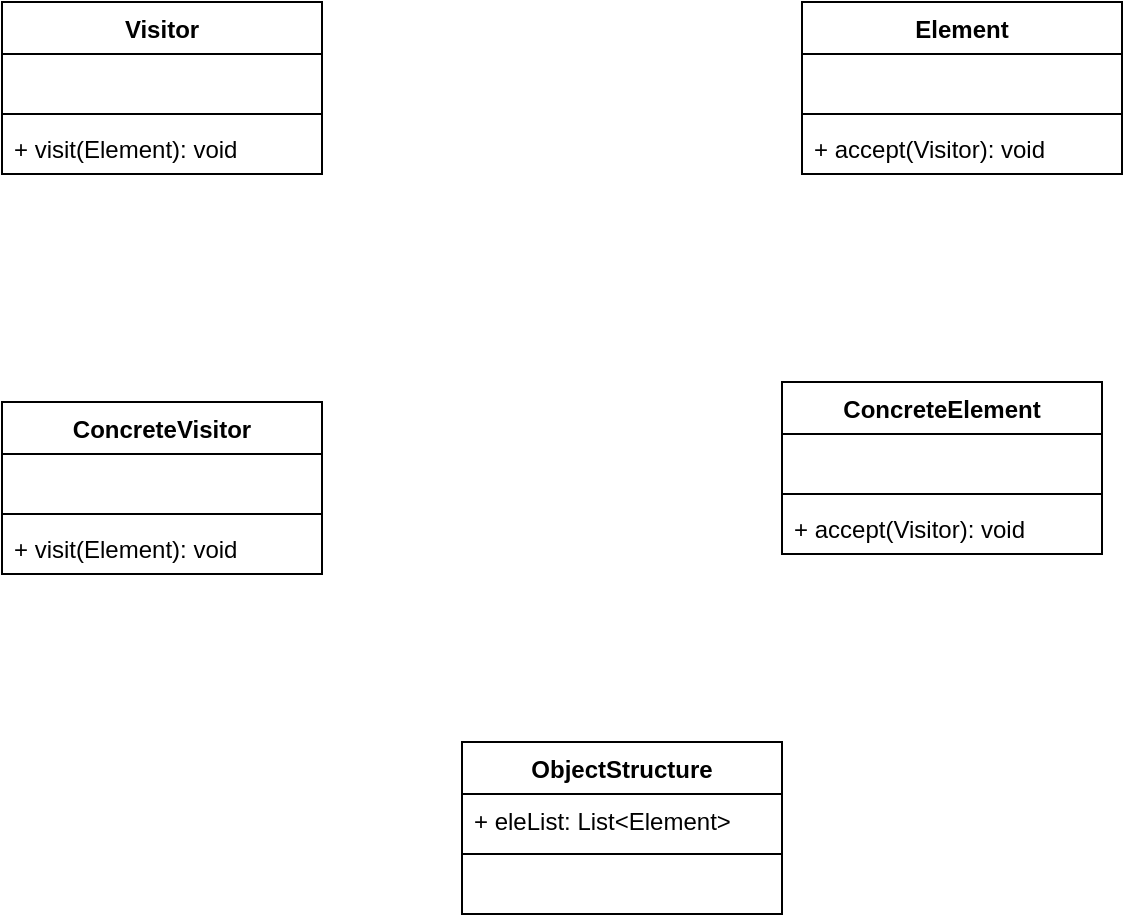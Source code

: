 <mxfile version="20.5.1" type="github">
  <diagram id="u-Vj6n_FVD8221bcSjQt" name="第 1 页">
    <mxGraphModel dx="1038" dy="579" grid="1" gridSize="10" guides="1" tooltips="1" connect="1" arrows="1" fold="1" page="1" pageScale="1" pageWidth="827" pageHeight="1169" math="0" shadow="0">
      <root>
        <mxCell id="0" />
        <mxCell id="1" parent="0" />
        <mxCell id="Rom32qPPrzZkxXhTR0Uo-1" value="Visitor" style="swimlane;fontStyle=1;align=center;verticalAlign=top;childLayout=stackLayout;horizontal=1;startSize=26;horizontalStack=0;resizeParent=1;resizeParentMax=0;resizeLast=0;collapsible=1;marginBottom=0;" vertex="1" parent="1">
          <mxGeometry x="210" y="140" width="160" height="86" as="geometry" />
        </mxCell>
        <mxCell id="Rom32qPPrzZkxXhTR0Uo-2" value=" " style="text;strokeColor=none;fillColor=none;align=left;verticalAlign=top;spacingLeft=4;spacingRight=4;overflow=hidden;rotatable=0;points=[[0,0.5],[1,0.5]];portConstraint=eastwest;" vertex="1" parent="Rom32qPPrzZkxXhTR0Uo-1">
          <mxGeometry y="26" width="160" height="26" as="geometry" />
        </mxCell>
        <mxCell id="Rom32qPPrzZkxXhTR0Uo-3" value="" style="line;strokeWidth=1;fillColor=none;align=left;verticalAlign=middle;spacingTop=-1;spacingLeft=3;spacingRight=3;rotatable=0;labelPosition=right;points=[];portConstraint=eastwest;strokeColor=inherit;" vertex="1" parent="Rom32qPPrzZkxXhTR0Uo-1">
          <mxGeometry y="52" width="160" height="8" as="geometry" />
        </mxCell>
        <mxCell id="Rom32qPPrzZkxXhTR0Uo-4" value="+ visit(Element): void" style="text;strokeColor=none;fillColor=none;align=left;verticalAlign=top;spacingLeft=4;spacingRight=4;overflow=hidden;rotatable=0;points=[[0,0.5],[1,0.5]];portConstraint=eastwest;" vertex="1" parent="Rom32qPPrzZkxXhTR0Uo-1">
          <mxGeometry y="60" width="160" height="26" as="geometry" />
        </mxCell>
        <mxCell id="Rom32qPPrzZkxXhTR0Uo-5" value="ConcreteVisitor" style="swimlane;fontStyle=1;align=center;verticalAlign=top;childLayout=stackLayout;horizontal=1;startSize=26;horizontalStack=0;resizeParent=1;resizeParentMax=0;resizeLast=0;collapsible=1;marginBottom=0;" vertex="1" parent="1">
          <mxGeometry x="210" y="340" width="160" height="86" as="geometry" />
        </mxCell>
        <mxCell id="Rom32qPPrzZkxXhTR0Uo-6" value=" " style="text;strokeColor=none;fillColor=none;align=left;verticalAlign=top;spacingLeft=4;spacingRight=4;overflow=hidden;rotatable=0;points=[[0,0.5],[1,0.5]];portConstraint=eastwest;" vertex="1" parent="Rom32qPPrzZkxXhTR0Uo-5">
          <mxGeometry y="26" width="160" height="26" as="geometry" />
        </mxCell>
        <mxCell id="Rom32qPPrzZkxXhTR0Uo-7" value="" style="line;strokeWidth=1;fillColor=none;align=left;verticalAlign=middle;spacingTop=-1;spacingLeft=3;spacingRight=3;rotatable=0;labelPosition=right;points=[];portConstraint=eastwest;strokeColor=inherit;" vertex="1" parent="Rom32qPPrzZkxXhTR0Uo-5">
          <mxGeometry y="52" width="160" height="8" as="geometry" />
        </mxCell>
        <mxCell id="Rom32qPPrzZkxXhTR0Uo-8" value="+ visit(Element): void" style="text;strokeColor=none;fillColor=none;align=left;verticalAlign=top;spacingLeft=4;spacingRight=4;overflow=hidden;rotatable=0;points=[[0,0.5],[1,0.5]];portConstraint=eastwest;" vertex="1" parent="Rom32qPPrzZkxXhTR0Uo-5">
          <mxGeometry y="60" width="160" height="26" as="geometry" />
        </mxCell>
        <mxCell id="Rom32qPPrzZkxXhTR0Uo-9" value="Element" style="swimlane;fontStyle=1;align=center;verticalAlign=top;childLayout=stackLayout;horizontal=1;startSize=26;horizontalStack=0;resizeParent=1;resizeParentMax=0;resizeLast=0;collapsible=1;marginBottom=0;" vertex="1" parent="1">
          <mxGeometry x="610" y="140" width="160" height="86" as="geometry" />
        </mxCell>
        <mxCell id="Rom32qPPrzZkxXhTR0Uo-10" value=" " style="text;strokeColor=none;fillColor=none;align=left;verticalAlign=top;spacingLeft=4;spacingRight=4;overflow=hidden;rotatable=0;points=[[0,0.5],[1,0.5]];portConstraint=eastwest;" vertex="1" parent="Rom32qPPrzZkxXhTR0Uo-9">
          <mxGeometry y="26" width="160" height="26" as="geometry" />
        </mxCell>
        <mxCell id="Rom32qPPrzZkxXhTR0Uo-11" value="" style="line;strokeWidth=1;fillColor=none;align=left;verticalAlign=middle;spacingTop=-1;spacingLeft=3;spacingRight=3;rotatable=0;labelPosition=right;points=[];portConstraint=eastwest;strokeColor=inherit;" vertex="1" parent="Rom32qPPrzZkxXhTR0Uo-9">
          <mxGeometry y="52" width="160" height="8" as="geometry" />
        </mxCell>
        <mxCell id="Rom32qPPrzZkxXhTR0Uo-12" value="+ accept(Visitor): void" style="text;strokeColor=none;fillColor=none;align=left;verticalAlign=top;spacingLeft=4;spacingRight=4;overflow=hidden;rotatable=0;points=[[0,0.5],[1,0.5]];portConstraint=eastwest;" vertex="1" parent="Rom32qPPrzZkxXhTR0Uo-9">
          <mxGeometry y="60" width="160" height="26" as="geometry" />
        </mxCell>
        <mxCell id="Rom32qPPrzZkxXhTR0Uo-13" value="ConcreteElement" style="swimlane;fontStyle=1;align=center;verticalAlign=top;childLayout=stackLayout;horizontal=1;startSize=26;horizontalStack=0;resizeParent=1;resizeParentMax=0;resizeLast=0;collapsible=1;marginBottom=0;" vertex="1" parent="1">
          <mxGeometry x="600" y="330" width="160" height="86" as="geometry" />
        </mxCell>
        <mxCell id="Rom32qPPrzZkxXhTR0Uo-14" value=" " style="text;strokeColor=none;fillColor=none;align=left;verticalAlign=top;spacingLeft=4;spacingRight=4;overflow=hidden;rotatable=0;points=[[0,0.5],[1,0.5]];portConstraint=eastwest;" vertex="1" parent="Rom32qPPrzZkxXhTR0Uo-13">
          <mxGeometry y="26" width="160" height="26" as="geometry" />
        </mxCell>
        <mxCell id="Rom32qPPrzZkxXhTR0Uo-15" value="" style="line;strokeWidth=1;fillColor=none;align=left;verticalAlign=middle;spacingTop=-1;spacingLeft=3;spacingRight=3;rotatable=0;labelPosition=right;points=[];portConstraint=eastwest;strokeColor=inherit;" vertex="1" parent="Rom32qPPrzZkxXhTR0Uo-13">
          <mxGeometry y="52" width="160" height="8" as="geometry" />
        </mxCell>
        <mxCell id="Rom32qPPrzZkxXhTR0Uo-16" value="+ accept(Visitor): void" style="text;strokeColor=none;fillColor=none;align=left;verticalAlign=top;spacingLeft=4;spacingRight=4;overflow=hidden;rotatable=0;points=[[0,0.5],[1,0.5]];portConstraint=eastwest;" vertex="1" parent="Rom32qPPrzZkxXhTR0Uo-13">
          <mxGeometry y="60" width="160" height="26" as="geometry" />
        </mxCell>
        <mxCell id="Rom32qPPrzZkxXhTR0Uo-17" value="ObjectStructure" style="swimlane;fontStyle=1;align=center;verticalAlign=top;childLayout=stackLayout;horizontal=1;startSize=26;horizontalStack=0;resizeParent=1;resizeParentMax=0;resizeLast=0;collapsible=1;marginBottom=0;" vertex="1" parent="1">
          <mxGeometry x="440" y="510" width="160" height="86" as="geometry" />
        </mxCell>
        <mxCell id="Rom32qPPrzZkxXhTR0Uo-18" value="+ eleList: List&lt;Element&gt;" style="text;strokeColor=none;fillColor=none;align=left;verticalAlign=top;spacingLeft=4;spacingRight=4;overflow=hidden;rotatable=0;points=[[0,0.5],[1,0.5]];portConstraint=eastwest;" vertex="1" parent="Rom32qPPrzZkxXhTR0Uo-17">
          <mxGeometry y="26" width="160" height="26" as="geometry" />
        </mxCell>
        <mxCell id="Rom32qPPrzZkxXhTR0Uo-19" value="" style="line;strokeWidth=1;fillColor=none;align=left;verticalAlign=middle;spacingTop=-1;spacingLeft=3;spacingRight=3;rotatable=0;labelPosition=right;points=[];portConstraint=eastwest;strokeColor=inherit;" vertex="1" parent="Rom32qPPrzZkxXhTR0Uo-17">
          <mxGeometry y="52" width="160" height="8" as="geometry" />
        </mxCell>
        <mxCell id="Rom32qPPrzZkxXhTR0Uo-20" value=" " style="text;strokeColor=none;fillColor=none;align=left;verticalAlign=top;spacingLeft=4;spacingRight=4;overflow=hidden;rotatable=0;points=[[0,0.5],[1,0.5]];portConstraint=eastwest;" vertex="1" parent="Rom32qPPrzZkxXhTR0Uo-17">
          <mxGeometry y="60" width="160" height="26" as="geometry" />
        </mxCell>
      </root>
    </mxGraphModel>
  </diagram>
</mxfile>
